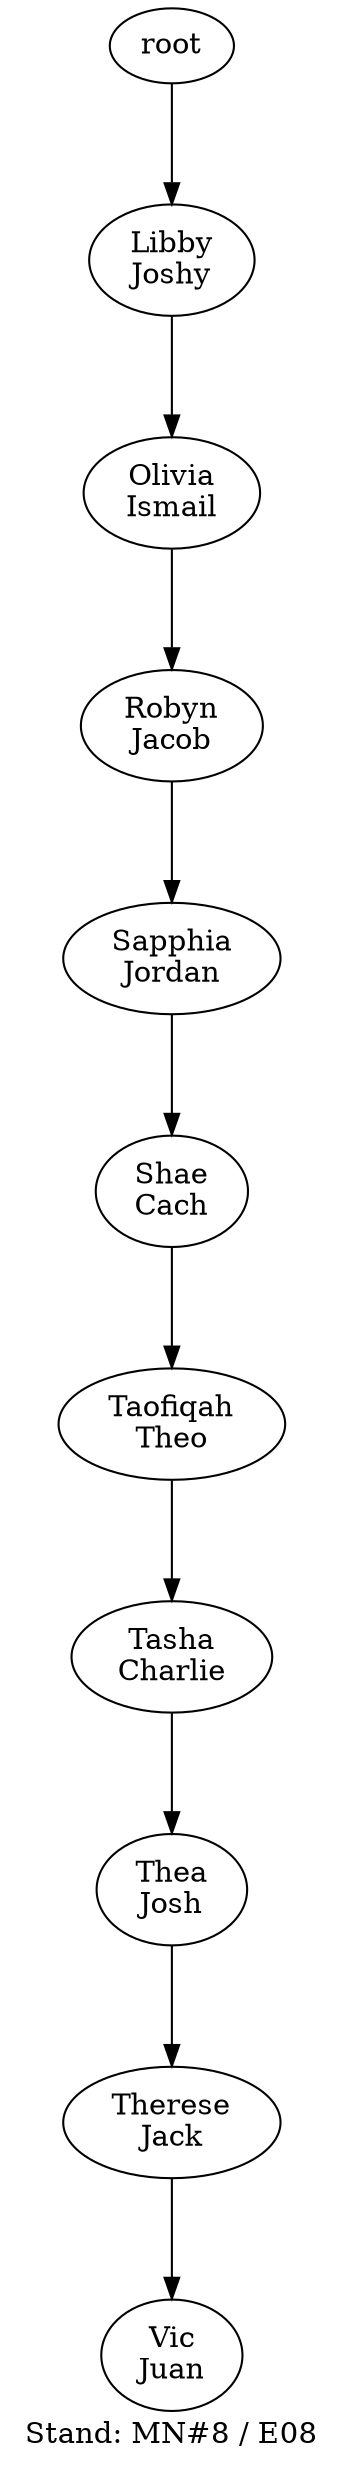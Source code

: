 digraph D { labelloc="b"; label="Stand: MN#8 / E08"; ranksep=0.8;
"root/7"[label="Libby\nJoshy"]
"root" -> "root/7";
"root/7/2"[label="Olivia\nIsmail"]
"root/7" -> "root/7/2";
"root/7/2/4"[label="Robyn\nJacob"]
"root/7/2" -> "root/7/2/4";
"root/7/2/4/5"[label="Sapphia\nJordan"]
"root/7/2/4" -> "root/7/2/4/5";
"root/7/2/4/5/0"[label="Shae\nCach"]
"root/7/2/4/5" -> "root/7/2/4/5/0";
"root/7/2/4/5/0/9"[label="Taofiqah\nTheo"]
"root/7/2/4/5/0" -> "root/7/2/4/5/0/9";
"root/7/2/4/5/0/9/1"[label="Tasha\nCharlie"]
"root/7/2/4/5/0/9" -> "root/7/2/4/5/0/9/1";
"root/7/2/4/5/0/9/1/6"[label="Thea\nJosh"]
"root/7/2/4/5/0/9/1" -> "root/7/2/4/5/0/9/1/6";
"root/7/2/4/5/0/9/1/6/3"[label="Therese\nJack"]
"root/7/2/4/5/0/9/1/6" -> "root/7/2/4/5/0/9/1/6/3";
"root/7/2/4/5/0/9/1/6/3/8"[label="Vic\nJuan"]
"root/7/2/4/5/0/9/1/6/3" -> "root/7/2/4/5/0/9/1/6/3/8";
}
